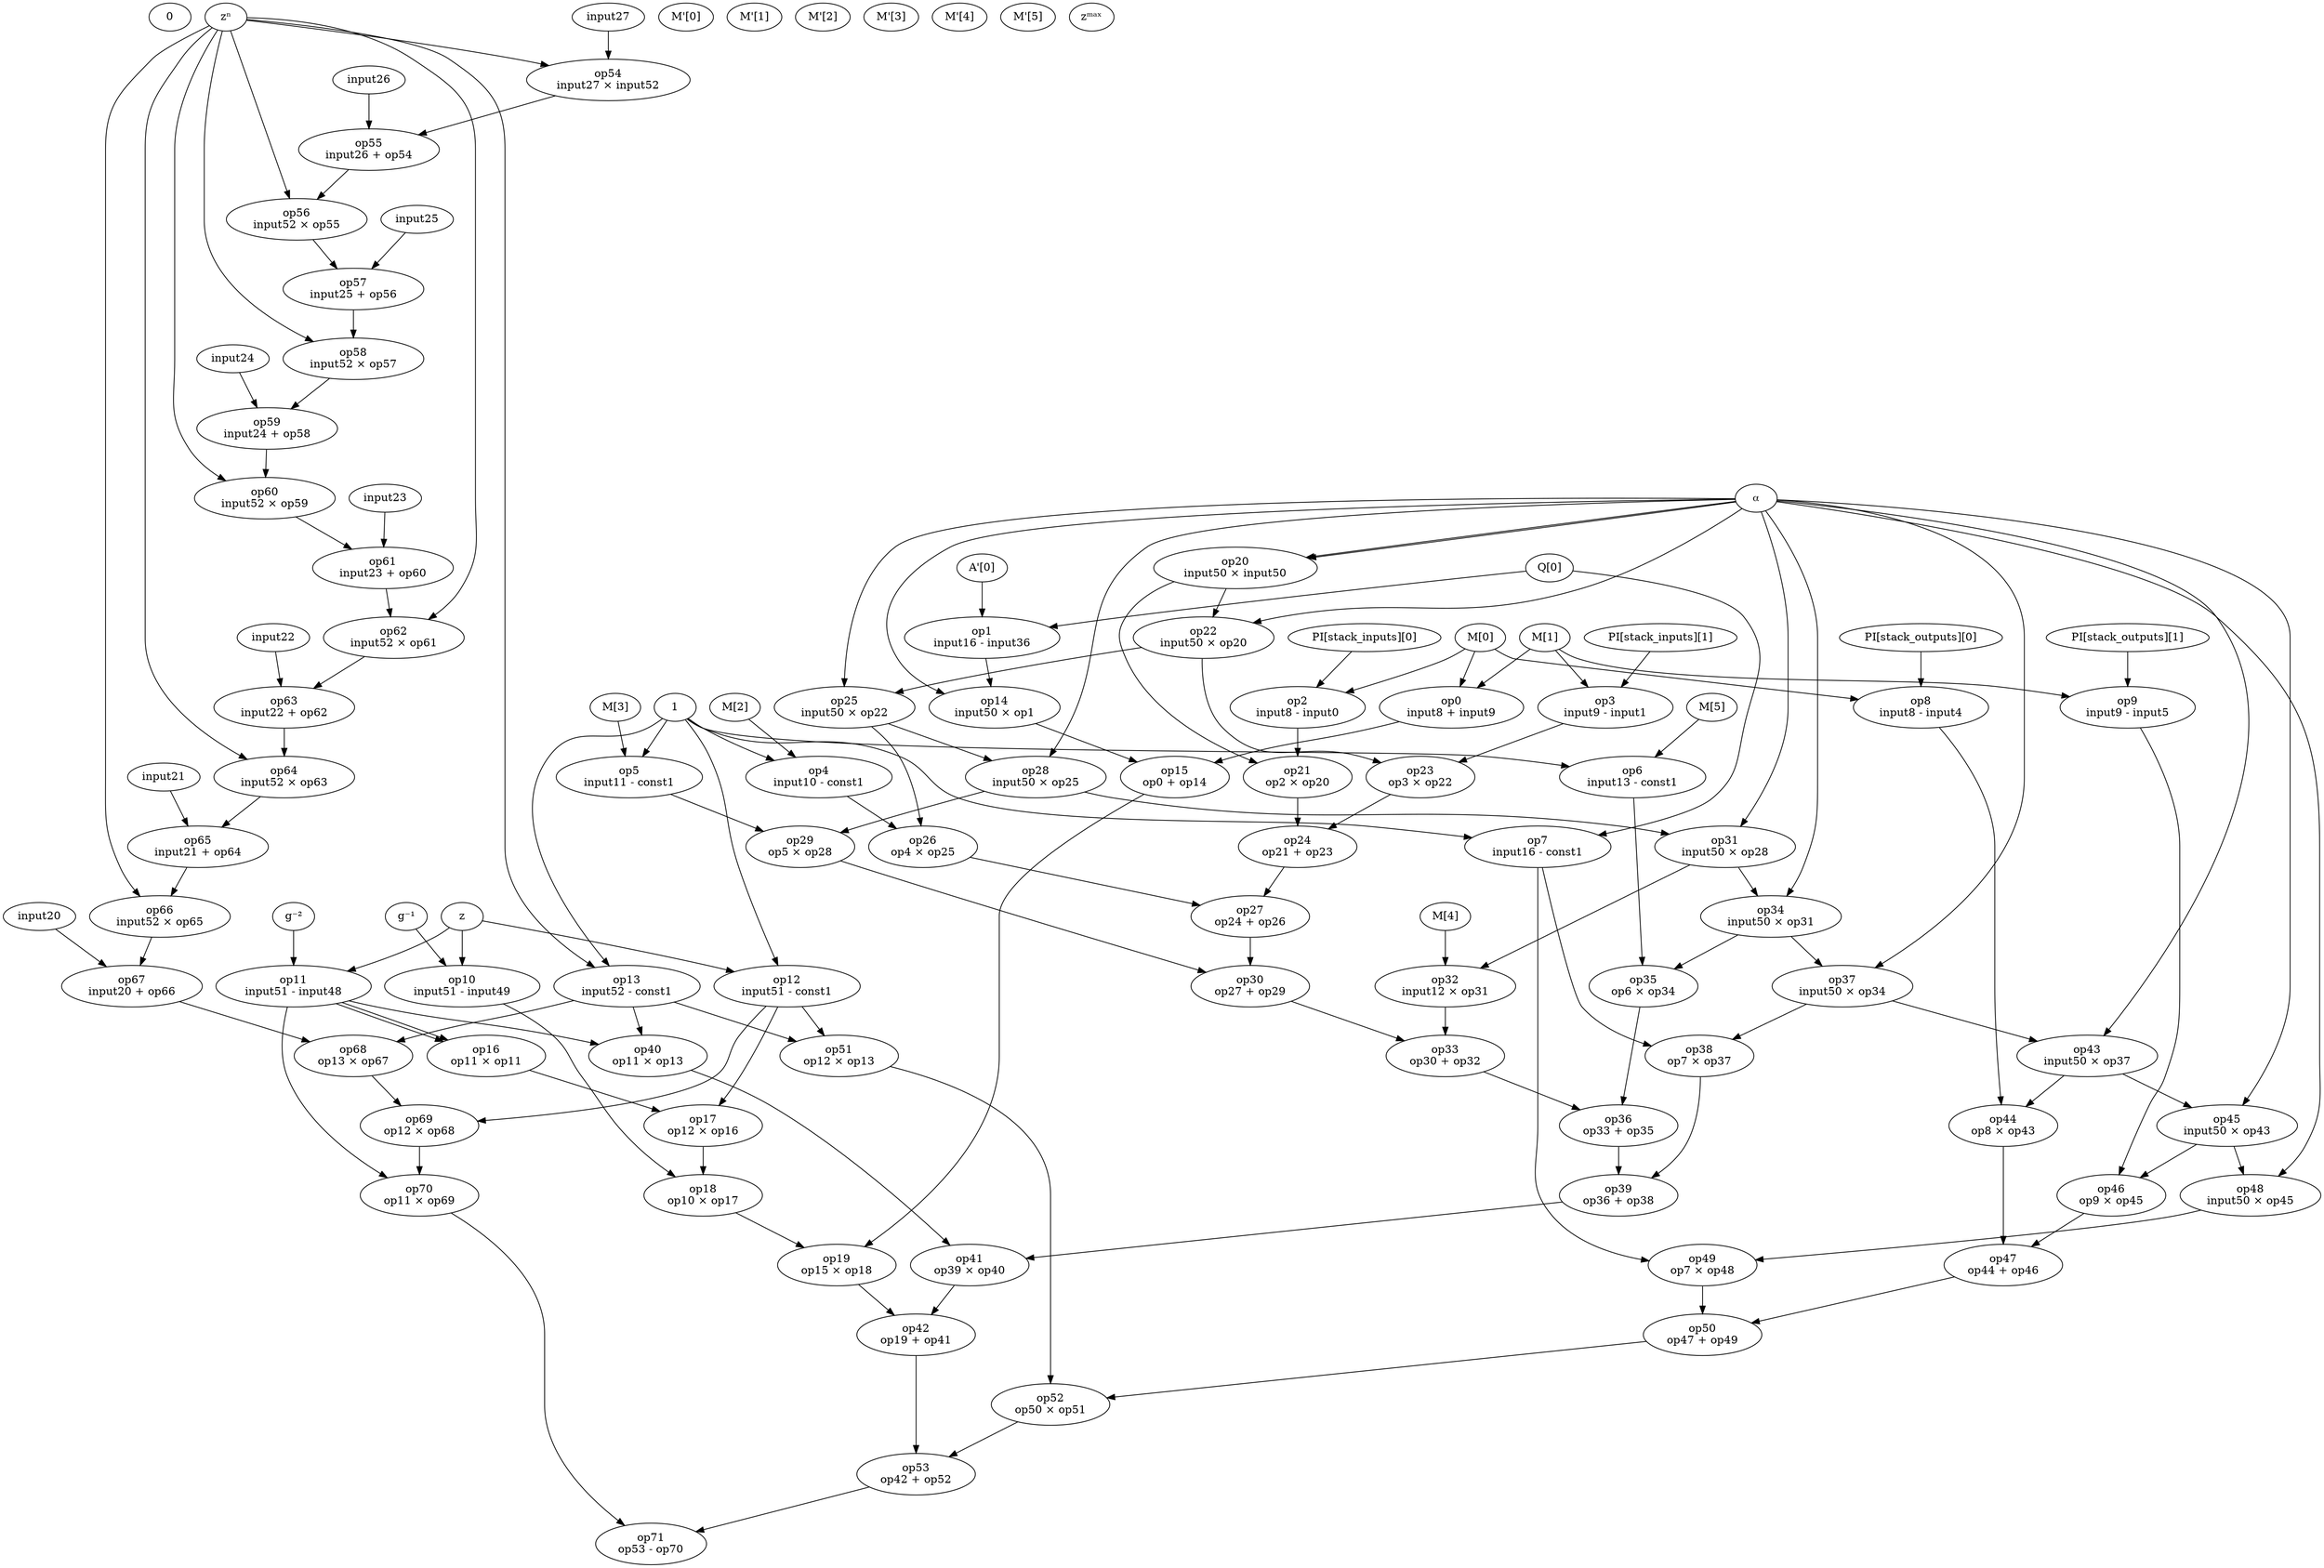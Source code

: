 digraph G {
const0 [label="0"]
const1 [label="1"]
input0 [label="PI[stack_inputs][0]"]
input1 [label="PI[stack_inputs][1]"]
input4 [label="PI[stack_outputs][0]"]
input5 [label="PI[stack_outputs][1]"]
input8 [label="M[0]"]
input9 [label="M[1]"]
input10 [label="M[2]"]
input11 [label="M[3]"]
input12 [label="M[4]"]
input13 [label="M[5]"]
input28 [label="M'[0]"]
input29 [label="M'[1]"]
input30 [label="M'[2]"]
input31 [label="M'[3]"]
input32 [label="M'[4]"]
input33 [label="M'[5]"]
input16 [label="A[0]"]
input36 [label="A'[0]"]
input16 [label="Q[0]"]
input48 [label="g⁻²"]
input49 [label="g⁻¹"]
input50 [label="⍺"]
input51 [label="z"]
input52 [label="zⁿ"]
input53 [label="zᵐᵃˣ"]
op0 [label="op0\ninput8 + input9"]
input8 -> op0
input9 -> op0
op1 [label="op1\ninput16 - input36"]
input16 -> op1
input36 -> op1
op2 [label="op2\ninput8 - input0"]
input8 -> op2
input0 -> op2
op3 [label="op3\ninput9 - input1"]
input9 -> op3
input1 -> op3
op4 [label="op4\ninput10 - const1"]
input10 -> op4
const1 -> op4
op5 [label="op5\ninput11 - const1"]
input11 -> op5
const1 -> op5
op6 [label="op6\ninput13 - const1"]
input13 -> op6
const1 -> op6
op7 [label="op7\ninput16 - const1"]
input16 -> op7
const1 -> op7
op8 [label="op8\ninput8 - input4"]
input8 -> op8
input4 -> op8
op9 [label="op9\ninput9 - input5"]
input9 -> op9
input5 -> op9
op10 [label="op10\ninput51 - input49"]
input51 -> op10
input49 -> op10
op11 [label="op11\ninput51 - input48"]
input51 -> op11
input48 -> op11
op12 [label="op12\ninput51 - const1"]
input51 -> op12
const1 -> op12
op13 [label="op13\ninput52 - const1"]
input52 -> op13
const1 -> op13
op14 [label="op14\ninput50 × op1"]
input50 -> op14
op1 -> op14
op15 [label="op15\nop0 + op14"]
op0 -> op15
op14 -> op15
op16 [label="op16\nop11 × op11"]
op11 -> op16
op11 -> op16
op17 [label="op17\nop12 × op16"]
op12 -> op17
op16 -> op17
op18 [label="op18\nop10 × op17"]
op10 -> op18
op17 -> op18
op19 [label="op19\nop15 × op18"]
op15 -> op19
op18 -> op19
op20 [label="op20\ninput50 × input50"]
input50 -> op20
input50 -> op20
op21 [label="op21\nop2 × op20"]
op2 -> op21
op20 -> op21
op22 [label="op22\ninput50 × op20"]
input50 -> op22
op20 -> op22
op23 [label="op23\nop3 × op22"]
op3 -> op23
op22 -> op23
op24 [label="op24\nop21 + op23"]
op21 -> op24
op23 -> op24
op25 [label="op25\ninput50 × op22"]
input50 -> op25
op22 -> op25
op26 [label="op26\nop4 × op25"]
op4 -> op26
op25 -> op26
op27 [label="op27\nop24 + op26"]
op24 -> op27
op26 -> op27
op28 [label="op28\ninput50 × op25"]
input50 -> op28
op25 -> op28
op29 [label="op29\nop5 × op28"]
op5 -> op29
op28 -> op29
op30 [label="op30\nop27 + op29"]
op27 -> op30
op29 -> op30
op31 [label="op31\ninput50 × op28"]
input50 -> op31
op28 -> op31
op32 [label="op32\ninput12 × op31"]
input12 -> op32
op31 -> op32
op33 [label="op33\nop30 + op32"]
op30 -> op33
op32 -> op33
op34 [label="op34\ninput50 × op31"]
input50 -> op34
op31 -> op34
op35 [label="op35\nop6 × op34"]
op6 -> op35
op34 -> op35
op36 [label="op36\nop33 + op35"]
op33 -> op36
op35 -> op36
op37 [label="op37\ninput50 × op34"]
input50 -> op37
op34 -> op37
op38 [label="op38\nop7 × op37"]
op7 -> op38
op37 -> op38
op39 [label="op39\nop36 + op38"]
op36 -> op39
op38 -> op39
op40 [label="op40\nop11 × op13"]
op11 -> op40
op13 -> op40
op41 [label="op41\nop39 × op40"]
op39 -> op41
op40 -> op41
op42 [label="op42\nop19 + op41"]
op19 -> op42
op41 -> op42
op43 [label="op43\ninput50 × op37"]
input50 -> op43
op37 -> op43
op44 [label="op44\nop8 × op43"]
op8 -> op44
op43 -> op44
op45 [label="op45\ninput50 × op43"]
input50 -> op45
op43 -> op45
op46 [label="op46\nop9 × op45"]
op9 -> op46
op45 -> op46
op47 [label="op47\nop44 + op46"]
op44 -> op47
op46 -> op47
op48 [label="op48\ninput50 × op45"]
input50 -> op48
op45 -> op48
op49 [label="op49\nop7 × op48"]
op7 -> op49
op48 -> op49
op50 [label="op50\nop47 + op49"]
op47 -> op50
op49 -> op50
op51 [label="op51\nop12 × op13"]
op12 -> op51
op13 -> op51
op52 [label="op52\nop50 × op51"]
op50 -> op52
op51 -> op52
op53 [label="op53\nop42 + op52"]
op42 -> op53
op52 -> op53
op54 [label="op54\ninput27 × input52"]
input27 -> op54
input52 -> op54
op55 [label="op55\ninput26 + op54"]
input26 -> op55
op54 -> op55
op56 [label="op56\ninput52 × op55"]
input52 -> op56
op55 -> op56
op57 [label="op57\ninput25 + op56"]
input25 -> op57
op56 -> op57
op58 [label="op58\ninput52 × op57"]
input52 -> op58
op57 -> op58
op59 [label="op59\ninput24 + op58"]
input24 -> op59
op58 -> op59
op60 [label="op60\ninput52 × op59"]
input52 -> op60
op59 -> op60
op61 [label="op61\ninput23 + op60"]
input23 -> op61
op60 -> op61
op62 [label="op62\ninput52 × op61"]
input52 -> op62
op61 -> op62
op63 [label="op63\ninput22 + op62"]
input22 -> op63
op62 -> op63
op64 [label="op64\ninput52 × op63"]
input52 -> op64
op63 -> op64
op65 [label="op65\ninput21 + op64"]
input21 -> op65
op64 -> op65
op66 [label="op66\ninput52 × op65"]
input52 -> op66
op65 -> op66
op67 [label="op67\ninput20 + op66"]
input20 -> op67
op66 -> op67
op68 [label="op68\nop13 × op67"]
op13 -> op68
op67 -> op68
op69 [label="op69\nop12 × op68"]
op12 -> op69
op68 -> op69
op70 [label="op70\nop11 × op69"]
op11 -> op70
op69 -> op70
op71 [label="op71\nop53 - op70"]
op53 -> op71
op70 -> op71
}
